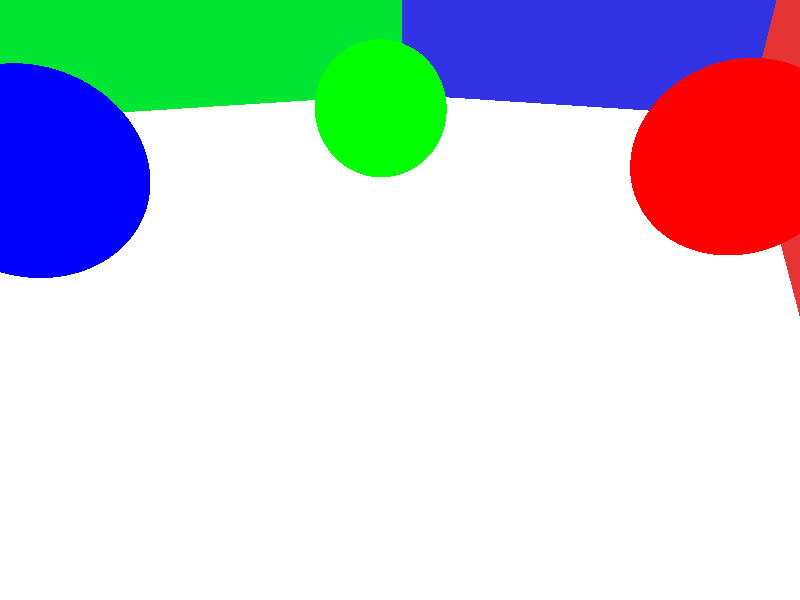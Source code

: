 camera {
    location <1, 6, 12>
    up <0, 1, 0>
    right <1.33, 0, 0>
    look_at <0, 0, 0>
}

light_source { <30, 10, 30> color rgb <0.3, 0.3, 0.3> }
light_source { <-30, 10, 30> color rgb <0.3, 0.3, 0.3> }
light_source { <0, 10, 30> color rgb <0.3, 0.3, 0.3> }

// left wall
plane {<1, 0, 0>, -8
   pigment {color rgb <0.9, 0.2, 0.2>}
   finish {ambient 0.4 diffuse 0.2 reflection 0.2}
   rotate <0, 30, 0>
}

// back wall
plane {<0, 0, -1>, 30
   pigment {color rgb <0.2, 0.2, 0.9>}
   finish {ambient 0.4 diffuse 0.2 reflection 0.2}
   rotate <0, 30, 0>
}

// back wall on the right
plane {<0, 0, -1>, 30
   pigment {color rgb <0.0, 0.9, 0.2>}
   finish {ambient 0.4 diffuse 0.8 reflection 0.2}
   rotate <0, -20, 0>
}

plane { <0, 1, 0>, 0 
    pigment { color rgb <1.0, 1.0, 1.0> }
    finish { ambient 0.2 diffuse 0.6 specular 0.2 reflection .3 roughness 0.05 }
}

sphere { <0, 0, 0>, 2
   pigment { color rgb <1.0, 0.0, 0.0>}
   finish {ambient 0.2 diffuse 0.4 specular 0.5 reflection .3 roughness 0.5}
   translate <-7, 3, 0>
}

sphere { <0, 0, 0>, 2
   pigment { color rgb <0.0, 1.0, 0.0>}
   finish {ambient 0.2 diffuse 0.4 specular 0.5  reflection .3 roughness 0.3}
   translate <0, 3, -7>
}

sphere { <0, 0, 0>, 2
   pigment { color rgb <0.0, 0.0, 1.0>}
   finish {ambient 0.2 diffuse 0.4 specular 0.5  reflection .3 roughness 0.01}
   translate <7, 3, 0>
}
